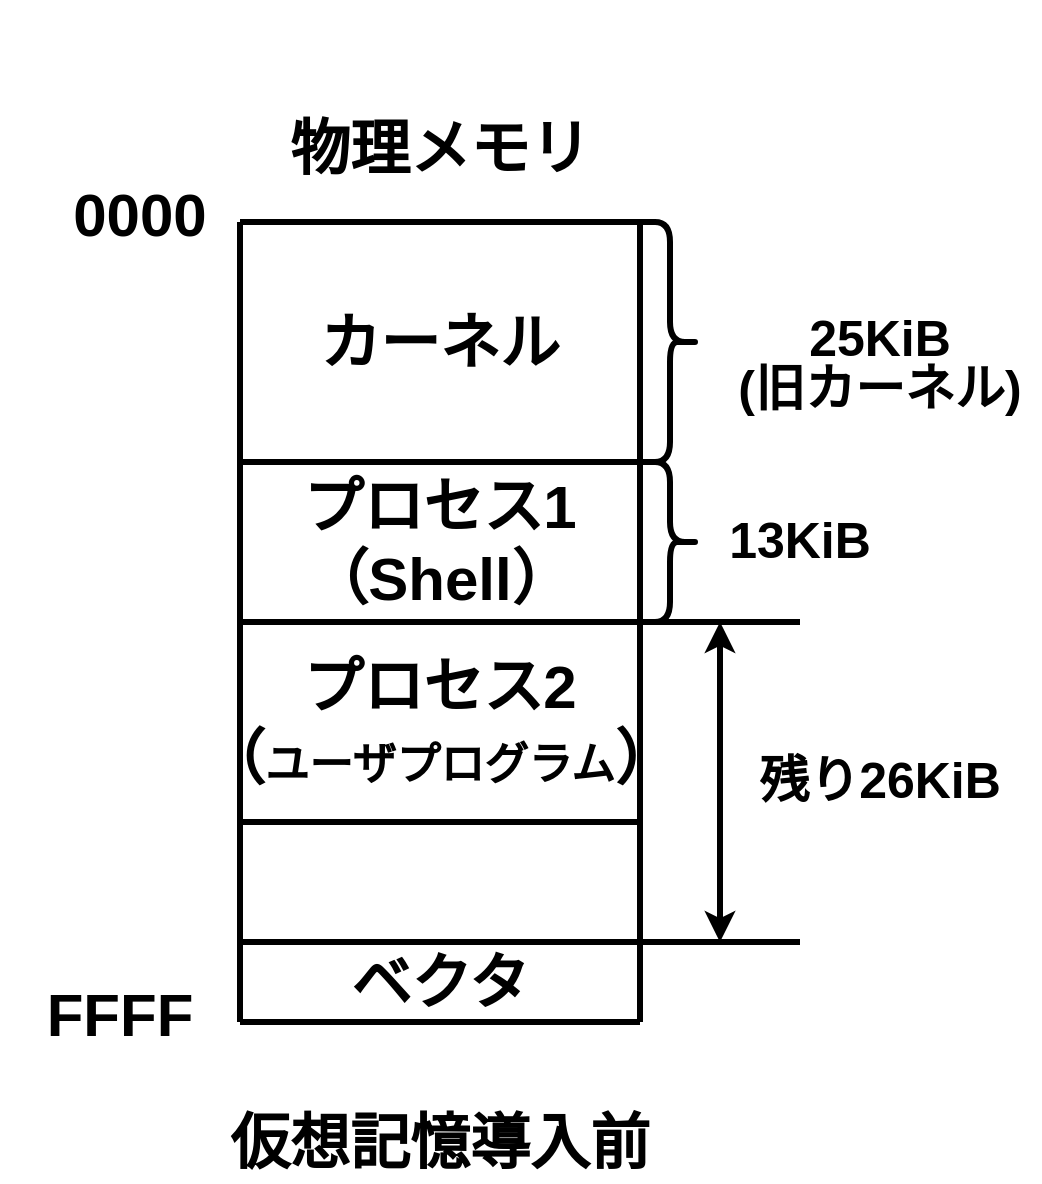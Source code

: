 <mxfile version="20.8.20" type="device"><diagram id="wK8tSChM53zYQEnZhIav" name="ページ1"><mxGraphModel dx="890" dy="1245" grid="1" gridSize="10" guides="1" tooltips="1" connect="1" arrows="1" fold="1" page="1" pageScale="5" pageWidth="827" pageHeight="1169" math="0" shadow="0"><root><mxCell id="0"/><mxCell id="1" parent="0"/><mxCell id="qBYKY6qDh3Jo5KkJiD3F-16" value="&lt;p style=&quot;line-height: 100%; font-size: 25px;&quot;&gt;&lt;b style=&quot;&quot;&gt;25KiB&lt;br&gt;(旧カーネル)&lt;br&gt;&lt;/b&gt;&lt;/p&gt;" style="text;html=1;strokeColor=none;fillColor=none;align=center;verticalAlign=middle;whiteSpace=wrap;rounded=0;fontSize=50;" parent="1" vertex="1"><mxGeometry x="1000" y="1240" width="160" height="60" as="geometry"/></mxCell><mxCell id="qBYKY6qDh3Jo5KkJiD3F-17" value="&lt;b&gt;&lt;font style=&quot;font-size: 25px;&quot;&gt;13KiB&lt;/font&gt;&lt;br&gt;&lt;/b&gt;" style="text;html=1;strokeColor=none;fillColor=none;align=center;verticalAlign=middle;whiteSpace=wrap;rounded=0;fontSize=50;" parent="1" vertex="1"><mxGeometry x="1000" y="1330" width="80" height="40" as="geometry"/></mxCell><mxCell id="qBYKY6qDh3Jo5KkJiD3F-21" value="&lt;b&gt;&lt;font style=&quot;font-size: 25px;&quot;&gt;残り26KiB&lt;/font&gt;&lt;br&gt;&lt;/b&gt;" style="text;html=1;strokeColor=none;fillColor=none;align=center;verticalAlign=middle;whiteSpace=wrap;rounded=0;fontSize=50;" parent="1" vertex="1"><mxGeometry x="1000" y="1450" width="160" height="40" as="geometry"/></mxCell><mxCell id="qBYKY6qDh3Jo5KkJiD3F-22" value="&lt;font size=&quot;1&quot; style=&quot;&quot;&gt;&lt;b style=&quot;font-size: 30px;&quot;&gt;仮想記憶導入前&lt;/b&gt;&lt;/font&gt;" style="text;html=1;strokeColor=none;fillColor=none;align=center;verticalAlign=middle;whiteSpace=wrap;rounded=0;" parent="1" vertex="1"><mxGeometry x="710" y="1640" width="300" height="40" as="geometry"/></mxCell><mxCell id="gHjNhxfqerjbpnCuisxW-1" value="" style="endArrow=none;html=1;rounded=0;strokeWidth=3;" edge="1" parent="1"><mxGeometry width="50" height="50" relative="1" as="geometry"><mxPoint x="760" y="1200" as="sourcePoint"/><mxPoint x="960" y="1200" as="targetPoint"/></mxGeometry></mxCell><mxCell id="gHjNhxfqerjbpnCuisxW-2" value="" style="endArrow=none;html=1;rounded=0;strokeWidth=3;" edge="1" parent="1"><mxGeometry width="50" height="50" relative="1" as="geometry"><mxPoint x="760" y="1200" as="sourcePoint"/><mxPoint x="760" y="1600" as="targetPoint"/></mxGeometry></mxCell><mxCell id="gHjNhxfqerjbpnCuisxW-3" value="" style="endArrow=none;html=1;rounded=0;strokeWidth=3;" edge="1" parent="1"><mxGeometry width="50" height="50" relative="1" as="geometry"><mxPoint x="960" y="1200" as="sourcePoint"/><mxPoint x="960" y="1600" as="targetPoint"/></mxGeometry></mxCell><mxCell id="gHjNhxfqerjbpnCuisxW-4" value="" style="endArrow=none;html=1;rounded=0;strokeWidth=3;" edge="1" parent="1"><mxGeometry width="50" height="50" relative="1" as="geometry"><mxPoint x="760" y="1600" as="sourcePoint"/><mxPoint x="960" y="1600" as="targetPoint"/></mxGeometry></mxCell><mxCell id="gHjNhxfqerjbpnCuisxW-5" value="" style="endArrow=none;html=1;rounded=0;strokeWidth=3;" edge="1" parent="1"><mxGeometry width="50" height="50" relative="1" as="geometry"><mxPoint x="760" y="1320" as="sourcePoint"/><mxPoint x="960" y="1320" as="targetPoint"/></mxGeometry></mxCell><mxCell id="gHjNhxfqerjbpnCuisxW-6" value="" style="endArrow=none;html=1;rounded=0;strokeWidth=3;" edge="1" parent="1"><mxGeometry width="50" height="50" relative="1" as="geometry"><mxPoint x="760" y="1560" as="sourcePoint"/><mxPoint x="1040" y="1560" as="targetPoint"/></mxGeometry></mxCell><mxCell id="gHjNhxfqerjbpnCuisxW-11" value="&lt;b&gt;&lt;font style=&quot;font-size: 30px;&quot;&gt;カーネル&lt;/font&gt;&lt;/b&gt;" style="text;html=1;strokeColor=none;fillColor=none;align=center;verticalAlign=middle;whiteSpace=wrap;rounded=0;" vertex="1" parent="1"><mxGeometry x="760" y="1240" width="200" height="40" as="geometry"/></mxCell><mxCell id="gHjNhxfqerjbpnCuisxW-12" value="&lt;b&gt;&lt;font style=&quot;font-size: 30px;&quot;&gt;ベクタ&lt;/font&gt;&lt;/b&gt;" style="text;html=1;strokeColor=none;fillColor=none;align=center;verticalAlign=middle;whiteSpace=wrap;rounded=0;" vertex="1" parent="1"><mxGeometry x="760" y="1560" width="200" height="40" as="geometry"/></mxCell><mxCell id="gHjNhxfqerjbpnCuisxW-13" value="&lt;p style=&quot;line-height: 70%;&quot;&gt;&lt;b style=&quot;font-size: 30px;&quot;&gt;&lt;font style=&quot;font-size: 30px;&quot;&gt;物理メモリ&lt;br&gt;&lt;/font&gt;&lt;/b&gt;&lt;/p&gt;" style="text;html=1;strokeColor=none;fillColor=none;align=center;verticalAlign=middle;whiteSpace=wrap;rounded=0;fontSize=50;" vertex="1" parent="1"><mxGeometry x="740" y="1120" width="240" height="80" as="geometry"/></mxCell><mxCell id="gHjNhxfqerjbpnCuisxW-14" value="&lt;b style=&quot;font-size: 30px;&quot;&gt;&lt;font style=&quot;font-size: 30px;&quot;&gt;0000&lt;br&gt;&lt;/font&gt;&lt;/b&gt;" style="text;html=1;strokeColor=none;fillColor=none;align=center;verticalAlign=middle;whiteSpace=wrap;rounded=0;fontSize=50;" vertex="1" parent="1"><mxGeometry x="650" y="1170" width="120" height="38.82" as="geometry"/></mxCell><mxCell id="gHjNhxfqerjbpnCuisxW-15" value="&lt;b style=&quot;font-size: 30px;&quot;&gt;&lt;font style=&quot;font-size: 30px;&quot;&gt;FFFF&lt;br&gt;&lt;/font&gt;&lt;/b&gt;" style="text;html=1;strokeColor=none;fillColor=none;align=center;verticalAlign=middle;whiteSpace=wrap;rounded=0;fontSize=50;" vertex="1" parent="1"><mxGeometry x="640" y="1570" width="120" height="38.82" as="geometry"/></mxCell><mxCell id="gHjNhxfqerjbpnCuisxW-16" value="" style="endArrow=none;html=1;rounded=0;strokeWidth=3;" edge="1" parent="1"><mxGeometry width="50" height="50" relative="1" as="geometry"><mxPoint x="760" y="1400" as="sourcePoint"/><mxPoint x="1040" y="1400" as="targetPoint"/></mxGeometry></mxCell><mxCell id="gHjNhxfqerjbpnCuisxW-17" value="" style="endArrow=none;html=1;rounded=0;strokeWidth=3;" edge="1" parent="1"><mxGeometry width="50" height="50" relative="1" as="geometry"><mxPoint x="760" y="1500" as="sourcePoint"/><mxPoint x="960" y="1500" as="targetPoint"/></mxGeometry></mxCell><mxCell id="gHjNhxfqerjbpnCuisxW-18" value="&lt;b&gt;&lt;font style=&quot;font-size: 30px;&quot;&gt;プロセス1&lt;br&gt;（Shell）&lt;br&gt;&lt;/font&gt;&lt;/b&gt;" style="text;html=1;strokeColor=none;fillColor=none;align=center;verticalAlign=middle;whiteSpace=wrap;rounded=0;" vertex="1" parent="1"><mxGeometry x="760" y="1340" width="200" height="40" as="geometry"/></mxCell><mxCell id="gHjNhxfqerjbpnCuisxW-19" value="&lt;b&gt;&lt;font style=&quot;font-size: 30px;&quot;&gt;プロセス2&lt;br&gt;（&lt;/font&gt;&lt;font style=&quot;font-size: 22px;&quot;&gt;ユーザプログラム&lt;/font&gt;&lt;font style=&quot;font-size: 30px;&quot;&gt;）&lt;br&gt;&lt;/font&gt;&lt;/b&gt;" style="text;html=1;strokeColor=none;fillColor=none;align=center;verticalAlign=middle;whiteSpace=wrap;rounded=0;" vertex="1" parent="1"><mxGeometry x="740" y="1430" width="240" height="40" as="geometry"/></mxCell><mxCell id="gHjNhxfqerjbpnCuisxW-20" value="" style="endArrow=classic;startArrow=classic;html=1;rounded=0;strokeWidth=3;fontSize=50;" edge="1" parent="1"><mxGeometry width="50" height="50" relative="1" as="geometry"><mxPoint x="1000" y="1560" as="sourcePoint"/><mxPoint x="1000" y="1400" as="targetPoint"/></mxGeometry></mxCell><mxCell id="gHjNhxfqerjbpnCuisxW-21" value="" style="shape=curlyBracket;whiteSpace=wrap;html=1;rounded=1;flipH=1;labelPosition=right;verticalLabelPosition=middle;align=left;verticalAlign=middle;fontSize=25;strokeWidth=3;" vertex="1" parent="1"><mxGeometry x="960" y="1200" width="30" height="120" as="geometry"/></mxCell><mxCell id="gHjNhxfqerjbpnCuisxW-22" value="" style="shape=curlyBracket;whiteSpace=wrap;html=1;rounded=1;flipH=1;labelPosition=right;verticalLabelPosition=middle;align=left;verticalAlign=middle;fontSize=25;strokeWidth=3;" vertex="1" parent="1"><mxGeometry x="960" y="1320" width="30" height="80" as="geometry"/></mxCell></root></mxGraphModel></diagram></mxfile>